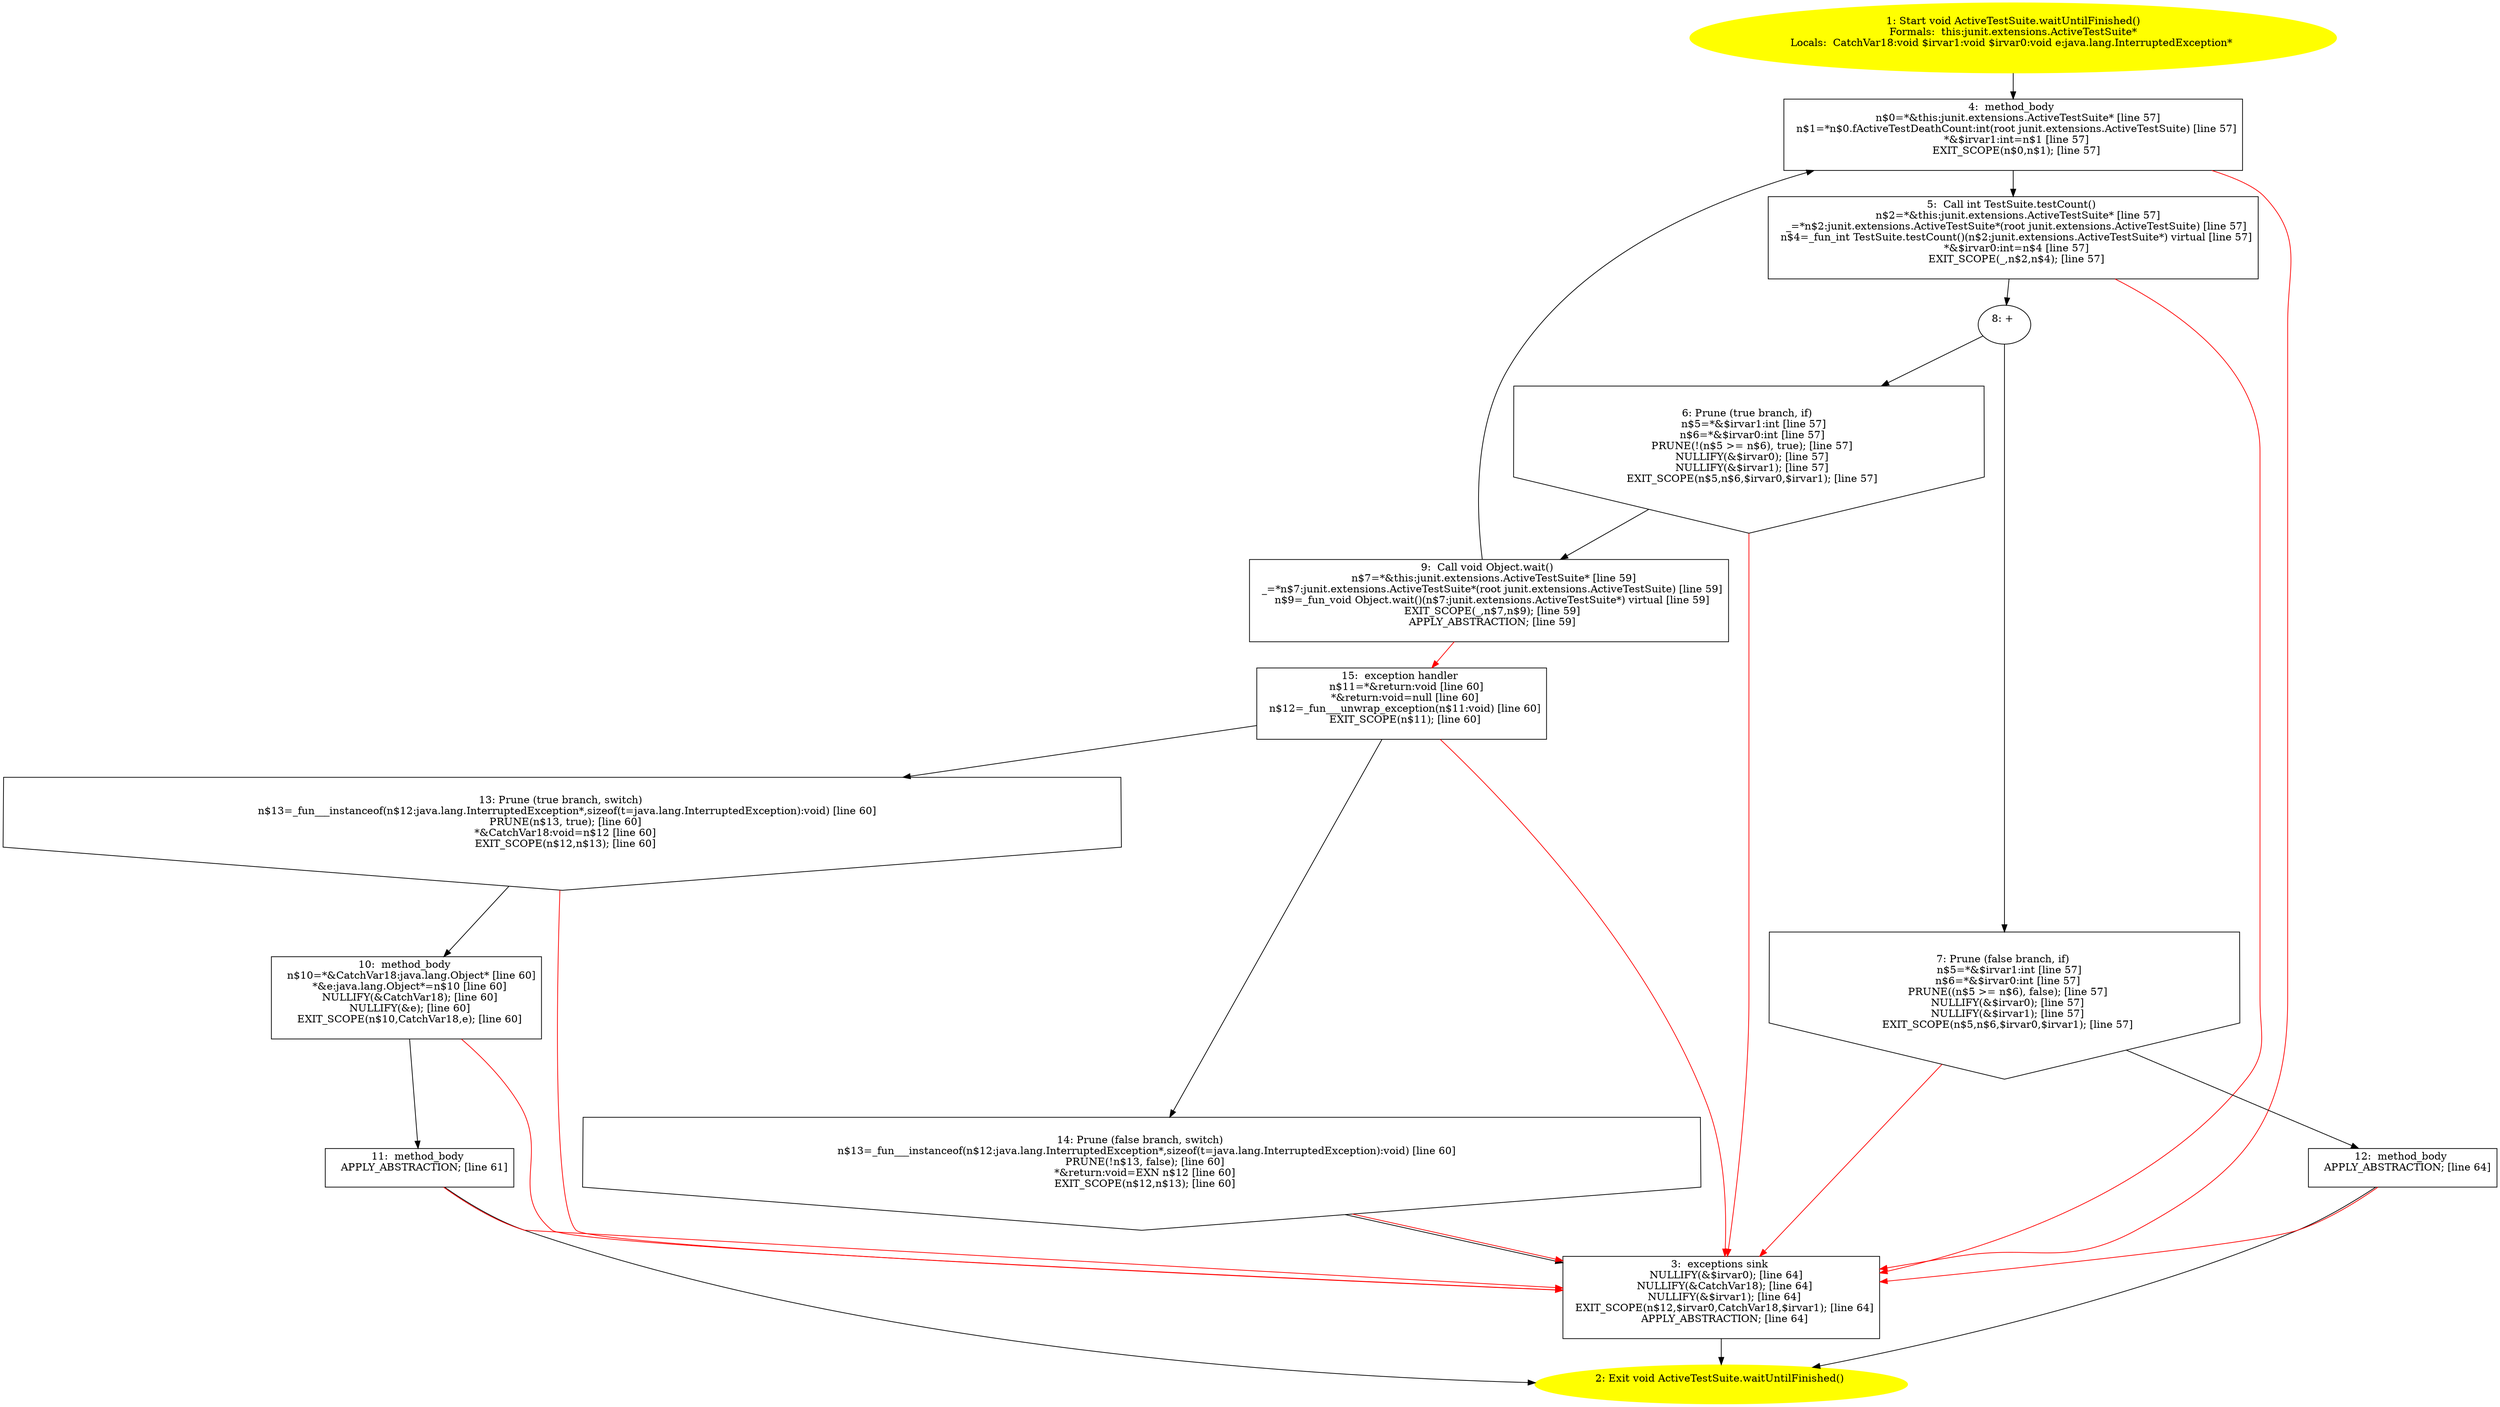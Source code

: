 /* @generated */
digraph cfg {
"junit.extensions.ActiveTestSuite.waitUntilFinished():void.535b5bfeef3b5f723dba5bd28e20c5ed_1" [label="1: Start void ActiveTestSuite.waitUntilFinished()\nFormals:  this:junit.extensions.ActiveTestSuite*\nLocals:  CatchVar18:void $irvar1:void $irvar0:void e:java.lang.InterruptedException* \n  " color=yellow style=filled]
	

	 "junit.extensions.ActiveTestSuite.waitUntilFinished():void.535b5bfeef3b5f723dba5bd28e20c5ed_1" -> "junit.extensions.ActiveTestSuite.waitUntilFinished():void.535b5bfeef3b5f723dba5bd28e20c5ed_4" ;
"junit.extensions.ActiveTestSuite.waitUntilFinished():void.535b5bfeef3b5f723dba5bd28e20c5ed_2" [label="2: Exit void ActiveTestSuite.waitUntilFinished() \n  " color=yellow style=filled]
	

"junit.extensions.ActiveTestSuite.waitUntilFinished():void.535b5bfeef3b5f723dba5bd28e20c5ed_3" [label="3:  exceptions sink \n   NULLIFY(&$irvar0); [line 64]\n  NULLIFY(&CatchVar18); [line 64]\n  NULLIFY(&$irvar1); [line 64]\n  EXIT_SCOPE(n$12,$irvar0,CatchVar18,$irvar1); [line 64]\n  APPLY_ABSTRACTION; [line 64]\n " shape="box"]
	

	 "junit.extensions.ActiveTestSuite.waitUntilFinished():void.535b5bfeef3b5f723dba5bd28e20c5ed_3" -> "junit.extensions.ActiveTestSuite.waitUntilFinished():void.535b5bfeef3b5f723dba5bd28e20c5ed_2" ;
"junit.extensions.ActiveTestSuite.waitUntilFinished():void.535b5bfeef3b5f723dba5bd28e20c5ed_4" [label="4:  method_body \n   n$0=*&this:junit.extensions.ActiveTestSuite* [line 57]\n  n$1=*n$0.fActiveTestDeathCount:int(root junit.extensions.ActiveTestSuite) [line 57]\n  *&$irvar1:int=n$1 [line 57]\n  EXIT_SCOPE(n$0,n$1); [line 57]\n " shape="box"]
	

	 "junit.extensions.ActiveTestSuite.waitUntilFinished():void.535b5bfeef3b5f723dba5bd28e20c5ed_4" -> "junit.extensions.ActiveTestSuite.waitUntilFinished():void.535b5bfeef3b5f723dba5bd28e20c5ed_5" ;
	 "junit.extensions.ActiveTestSuite.waitUntilFinished():void.535b5bfeef3b5f723dba5bd28e20c5ed_4" -> "junit.extensions.ActiveTestSuite.waitUntilFinished():void.535b5bfeef3b5f723dba5bd28e20c5ed_3" [color="red" ];
"junit.extensions.ActiveTestSuite.waitUntilFinished():void.535b5bfeef3b5f723dba5bd28e20c5ed_5" [label="5:  Call int TestSuite.testCount() \n   n$2=*&this:junit.extensions.ActiveTestSuite* [line 57]\n  _=*n$2:junit.extensions.ActiveTestSuite*(root junit.extensions.ActiveTestSuite) [line 57]\n  n$4=_fun_int TestSuite.testCount()(n$2:junit.extensions.ActiveTestSuite*) virtual [line 57]\n  *&$irvar0:int=n$4 [line 57]\n  EXIT_SCOPE(_,n$2,n$4); [line 57]\n " shape="box"]
	

	 "junit.extensions.ActiveTestSuite.waitUntilFinished():void.535b5bfeef3b5f723dba5bd28e20c5ed_5" -> "junit.extensions.ActiveTestSuite.waitUntilFinished():void.535b5bfeef3b5f723dba5bd28e20c5ed_8" ;
	 "junit.extensions.ActiveTestSuite.waitUntilFinished():void.535b5bfeef3b5f723dba5bd28e20c5ed_5" -> "junit.extensions.ActiveTestSuite.waitUntilFinished():void.535b5bfeef3b5f723dba5bd28e20c5ed_3" [color="red" ];
"junit.extensions.ActiveTestSuite.waitUntilFinished():void.535b5bfeef3b5f723dba5bd28e20c5ed_6" [label="6: Prune (true branch, if) \n   n$5=*&$irvar1:int [line 57]\n  n$6=*&$irvar0:int [line 57]\n  PRUNE(!(n$5 >= n$6), true); [line 57]\n  NULLIFY(&$irvar0); [line 57]\n  NULLIFY(&$irvar1); [line 57]\n  EXIT_SCOPE(n$5,n$6,$irvar0,$irvar1); [line 57]\n " shape="invhouse"]
	

	 "junit.extensions.ActiveTestSuite.waitUntilFinished():void.535b5bfeef3b5f723dba5bd28e20c5ed_6" -> "junit.extensions.ActiveTestSuite.waitUntilFinished():void.535b5bfeef3b5f723dba5bd28e20c5ed_9" ;
	 "junit.extensions.ActiveTestSuite.waitUntilFinished():void.535b5bfeef3b5f723dba5bd28e20c5ed_6" -> "junit.extensions.ActiveTestSuite.waitUntilFinished():void.535b5bfeef3b5f723dba5bd28e20c5ed_3" [color="red" ];
"junit.extensions.ActiveTestSuite.waitUntilFinished():void.535b5bfeef3b5f723dba5bd28e20c5ed_7" [label="7: Prune (false branch, if) \n   n$5=*&$irvar1:int [line 57]\n  n$6=*&$irvar0:int [line 57]\n  PRUNE((n$5 >= n$6), false); [line 57]\n  NULLIFY(&$irvar0); [line 57]\n  NULLIFY(&$irvar1); [line 57]\n  EXIT_SCOPE(n$5,n$6,$irvar0,$irvar1); [line 57]\n " shape="invhouse"]
	

	 "junit.extensions.ActiveTestSuite.waitUntilFinished():void.535b5bfeef3b5f723dba5bd28e20c5ed_7" -> "junit.extensions.ActiveTestSuite.waitUntilFinished():void.535b5bfeef3b5f723dba5bd28e20c5ed_12" ;
	 "junit.extensions.ActiveTestSuite.waitUntilFinished():void.535b5bfeef3b5f723dba5bd28e20c5ed_7" -> "junit.extensions.ActiveTestSuite.waitUntilFinished():void.535b5bfeef3b5f723dba5bd28e20c5ed_3" [color="red" ];
"junit.extensions.ActiveTestSuite.waitUntilFinished():void.535b5bfeef3b5f723dba5bd28e20c5ed_8" [label="8: + \n  " ]
	

	 "junit.extensions.ActiveTestSuite.waitUntilFinished():void.535b5bfeef3b5f723dba5bd28e20c5ed_8" -> "junit.extensions.ActiveTestSuite.waitUntilFinished():void.535b5bfeef3b5f723dba5bd28e20c5ed_6" ;
	 "junit.extensions.ActiveTestSuite.waitUntilFinished():void.535b5bfeef3b5f723dba5bd28e20c5ed_8" -> "junit.extensions.ActiveTestSuite.waitUntilFinished():void.535b5bfeef3b5f723dba5bd28e20c5ed_7" ;
"junit.extensions.ActiveTestSuite.waitUntilFinished():void.535b5bfeef3b5f723dba5bd28e20c5ed_9" [label="9:  Call void Object.wait() \n   n$7=*&this:junit.extensions.ActiveTestSuite* [line 59]\n  _=*n$7:junit.extensions.ActiveTestSuite*(root junit.extensions.ActiveTestSuite) [line 59]\n  n$9=_fun_void Object.wait()(n$7:junit.extensions.ActiveTestSuite*) virtual [line 59]\n  EXIT_SCOPE(_,n$7,n$9); [line 59]\n  APPLY_ABSTRACTION; [line 59]\n " shape="box"]
	

	 "junit.extensions.ActiveTestSuite.waitUntilFinished():void.535b5bfeef3b5f723dba5bd28e20c5ed_9" -> "junit.extensions.ActiveTestSuite.waitUntilFinished():void.535b5bfeef3b5f723dba5bd28e20c5ed_4" ;
	 "junit.extensions.ActiveTestSuite.waitUntilFinished():void.535b5bfeef3b5f723dba5bd28e20c5ed_9" -> "junit.extensions.ActiveTestSuite.waitUntilFinished():void.535b5bfeef3b5f723dba5bd28e20c5ed_15" [color="red" ];
"junit.extensions.ActiveTestSuite.waitUntilFinished():void.535b5bfeef3b5f723dba5bd28e20c5ed_10" [label="10:  method_body \n   n$10=*&CatchVar18:java.lang.Object* [line 60]\n  *&e:java.lang.Object*=n$10 [line 60]\n  NULLIFY(&CatchVar18); [line 60]\n  NULLIFY(&e); [line 60]\n  EXIT_SCOPE(n$10,CatchVar18,e); [line 60]\n " shape="box"]
	

	 "junit.extensions.ActiveTestSuite.waitUntilFinished():void.535b5bfeef3b5f723dba5bd28e20c5ed_10" -> "junit.extensions.ActiveTestSuite.waitUntilFinished():void.535b5bfeef3b5f723dba5bd28e20c5ed_11" ;
	 "junit.extensions.ActiveTestSuite.waitUntilFinished():void.535b5bfeef3b5f723dba5bd28e20c5ed_10" -> "junit.extensions.ActiveTestSuite.waitUntilFinished():void.535b5bfeef3b5f723dba5bd28e20c5ed_3" [color="red" ];
"junit.extensions.ActiveTestSuite.waitUntilFinished():void.535b5bfeef3b5f723dba5bd28e20c5ed_11" [label="11:  method_body \n   APPLY_ABSTRACTION; [line 61]\n " shape="box"]
	

	 "junit.extensions.ActiveTestSuite.waitUntilFinished():void.535b5bfeef3b5f723dba5bd28e20c5ed_11" -> "junit.extensions.ActiveTestSuite.waitUntilFinished():void.535b5bfeef3b5f723dba5bd28e20c5ed_2" ;
	 "junit.extensions.ActiveTestSuite.waitUntilFinished():void.535b5bfeef3b5f723dba5bd28e20c5ed_11" -> "junit.extensions.ActiveTestSuite.waitUntilFinished():void.535b5bfeef3b5f723dba5bd28e20c5ed_3" [color="red" ];
"junit.extensions.ActiveTestSuite.waitUntilFinished():void.535b5bfeef3b5f723dba5bd28e20c5ed_12" [label="12:  method_body \n   APPLY_ABSTRACTION; [line 64]\n " shape="box"]
	

	 "junit.extensions.ActiveTestSuite.waitUntilFinished():void.535b5bfeef3b5f723dba5bd28e20c5ed_12" -> "junit.extensions.ActiveTestSuite.waitUntilFinished():void.535b5bfeef3b5f723dba5bd28e20c5ed_2" ;
	 "junit.extensions.ActiveTestSuite.waitUntilFinished():void.535b5bfeef3b5f723dba5bd28e20c5ed_12" -> "junit.extensions.ActiveTestSuite.waitUntilFinished():void.535b5bfeef3b5f723dba5bd28e20c5ed_3" [color="red" ];
"junit.extensions.ActiveTestSuite.waitUntilFinished():void.535b5bfeef3b5f723dba5bd28e20c5ed_13" [label="13: Prune (true branch, switch) \n   n$13=_fun___instanceof(n$12:java.lang.InterruptedException*,sizeof(t=java.lang.InterruptedException):void) [line 60]\n  PRUNE(n$13, true); [line 60]\n  *&CatchVar18:void=n$12 [line 60]\n  EXIT_SCOPE(n$12,n$13); [line 60]\n " shape="invhouse"]
	

	 "junit.extensions.ActiveTestSuite.waitUntilFinished():void.535b5bfeef3b5f723dba5bd28e20c5ed_13" -> "junit.extensions.ActiveTestSuite.waitUntilFinished():void.535b5bfeef3b5f723dba5bd28e20c5ed_10" ;
	 "junit.extensions.ActiveTestSuite.waitUntilFinished():void.535b5bfeef3b5f723dba5bd28e20c5ed_13" -> "junit.extensions.ActiveTestSuite.waitUntilFinished():void.535b5bfeef3b5f723dba5bd28e20c5ed_3" [color="red" ];
"junit.extensions.ActiveTestSuite.waitUntilFinished():void.535b5bfeef3b5f723dba5bd28e20c5ed_14" [label="14: Prune (false branch, switch) \n   n$13=_fun___instanceof(n$12:java.lang.InterruptedException*,sizeof(t=java.lang.InterruptedException):void) [line 60]\n  PRUNE(!n$13, false); [line 60]\n  *&return:void=EXN n$12 [line 60]\n  EXIT_SCOPE(n$12,n$13); [line 60]\n " shape="invhouse"]
	

	 "junit.extensions.ActiveTestSuite.waitUntilFinished():void.535b5bfeef3b5f723dba5bd28e20c5ed_14" -> "junit.extensions.ActiveTestSuite.waitUntilFinished():void.535b5bfeef3b5f723dba5bd28e20c5ed_3" ;
	 "junit.extensions.ActiveTestSuite.waitUntilFinished():void.535b5bfeef3b5f723dba5bd28e20c5ed_14" -> "junit.extensions.ActiveTestSuite.waitUntilFinished():void.535b5bfeef3b5f723dba5bd28e20c5ed_3" [color="red" ];
"junit.extensions.ActiveTestSuite.waitUntilFinished():void.535b5bfeef3b5f723dba5bd28e20c5ed_15" [label="15:  exception handler \n   n$11=*&return:void [line 60]\n  *&return:void=null [line 60]\n  n$12=_fun___unwrap_exception(n$11:void) [line 60]\n  EXIT_SCOPE(n$11); [line 60]\n " shape="box"]
	

	 "junit.extensions.ActiveTestSuite.waitUntilFinished():void.535b5bfeef3b5f723dba5bd28e20c5ed_15" -> "junit.extensions.ActiveTestSuite.waitUntilFinished():void.535b5bfeef3b5f723dba5bd28e20c5ed_13" ;
	 "junit.extensions.ActiveTestSuite.waitUntilFinished():void.535b5bfeef3b5f723dba5bd28e20c5ed_15" -> "junit.extensions.ActiveTestSuite.waitUntilFinished():void.535b5bfeef3b5f723dba5bd28e20c5ed_14" ;
	 "junit.extensions.ActiveTestSuite.waitUntilFinished():void.535b5bfeef3b5f723dba5bd28e20c5ed_15" -> "junit.extensions.ActiveTestSuite.waitUntilFinished():void.535b5bfeef3b5f723dba5bd28e20c5ed_3" [color="red" ];
}
